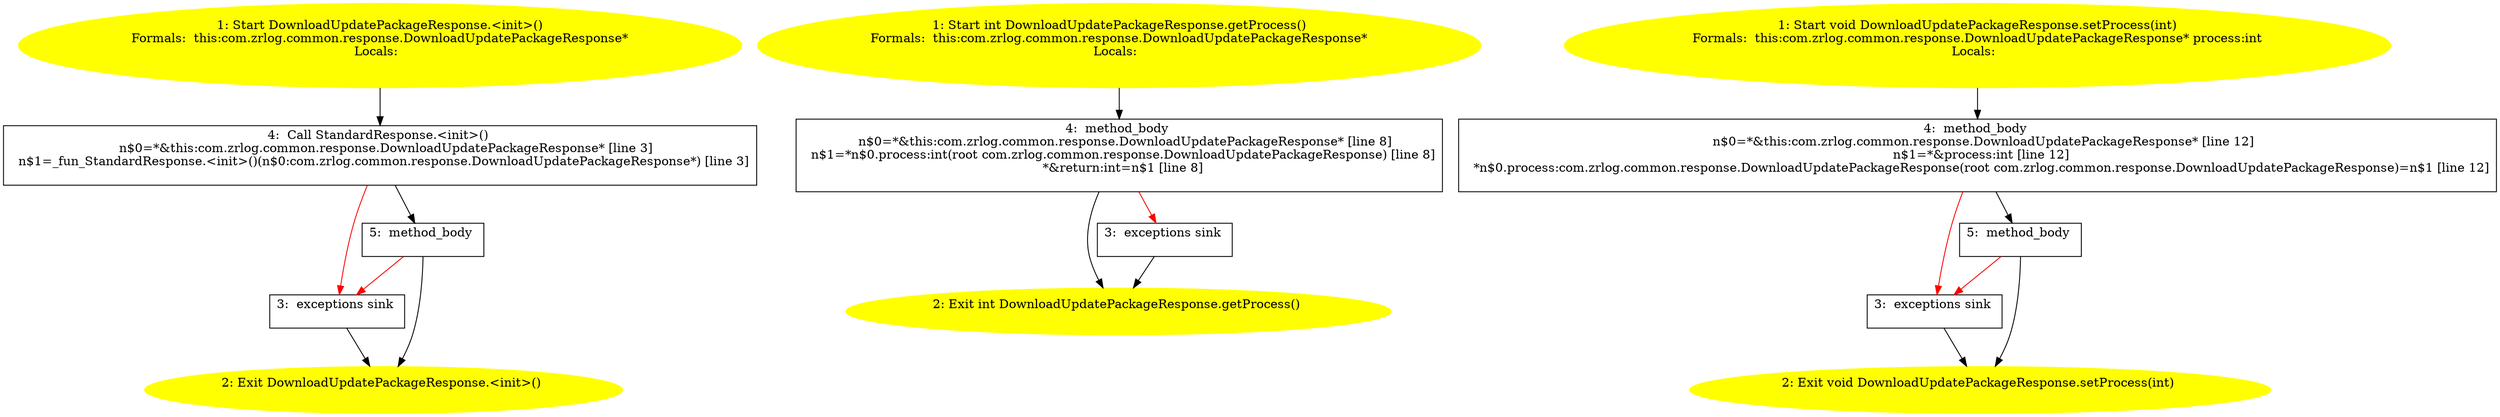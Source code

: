 /* @generated */
digraph cfg {
"com.zrlog.common.response.DownloadUpdatePackageResponse.<init>().80a89c30fa7a20dfff54693b8de73340_1" [label="1: Start DownloadUpdatePackageResponse.<init>()\nFormals:  this:com.zrlog.common.response.DownloadUpdatePackageResponse*\nLocals:  \n  " color=yellow style=filled]
	

	 "com.zrlog.common.response.DownloadUpdatePackageResponse.<init>().80a89c30fa7a20dfff54693b8de73340_1" -> "com.zrlog.common.response.DownloadUpdatePackageResponse.<init>().80a89c30fa7a20dfff54693b8de73340_4" ;
"com.zrlog.common.response.DownloadUpdatePackageResponse.<init>().80a89c30fa7a20dfff54693b8de73340_2" [label="2: Exit DownloadUpdatePackageResponse.<init>() \n  " color=yellow style=filled]
	

"com.zrlog.common.response.DownloadUpdatePackageResponse.<init>().80a89c30fa7a20dfff54693b8de73340_3" [label="3:  exceptions sink \n  " shape="box"]
	

	 "com.zrlog.common.response.DownloadUpdatePackageResponse.<init>().80a89c30fa7a20dfff54693b8de73340_3" -> "com.zrlog.common.response.DownloadUpdatePackageResponse.<init>().80a89c30fa7a20dfff54693b8de73340_2" ;
"com.zrlog.common.response.DownloadUpdatePackageResponse.<init>().80a89c30fa7a20dfff54693b8de73340_4" [label="4:  Call StandardResponse.<init>() \n   n$0=*&this:com.zrlog.common.response.DownloadUpdatePackageResponse* [line 3]\n  n$1=_fun_StandardResponse.<init>()(n$0:com.zrlog.common.response.DownloadUpdatePackageResponse*) [line 3]\n " shape="box"]
	

	 "com.zrlog.common.response.DownloadUpdatePackageResponse.<init>().80a89c30fa7a20dfff54693b8de73340_4" -> "com.zrlog.common.response.DownloadUpdatePackageResponse.<init>().80a89c30fa7a20dfff54693b8de73340_5" ;
	 "com.zrlog.common.response.DownloadUpdatePackageResponse.<init>().80a89c30fa7a20dfff54693b8de73340_4" -> "com.zrlog.common.response.DownloadUpdatePackageResponse.<init>().80a89c30fa7a20dfff54693b8de73340_3" [color="red" ];
"com.zrlog.common.response.DownloadUpdatePackageResponse.<init>().80a89c30fa7a20dfff54693b8de73340_5" [label="5:  method_body \n  " shape="box"]
	

	 "com.zrlog.common.response.DownloadUpdatePackageResponse.<init>().80a89c30fa7a20dfff54693b8de73340_5" -> "com.zrlog.common.response.DownloadUpdatePackageResponse.<init>().80a89c30fa7a20dfff54693b8de73340_2" ;
	 "com.zrlog.common.response.DownloadUpdatePackageResponse.<init>().80a89c30fa7a20dfff54693b8de73340_5" -> "com.zrlog.common.response.DownloadUpdatePackageResponse.<init>().80a89c30fa7a20dfff54693b8de73340_3" [color="red" ];
"com.zrlog.common.response.DownloadUpdatePackageResponse.getProcess():int.2ca57b081b06c8005986133458e5015a_1" [label="1: Start int DownloadUpdatePackageResponse.getProcess()\nFormals:  this:com.zrlog.common.response.DownloadUpdatePackageResponse*\nLocals:  \n  " color=yellow style=filled]
	

	 "com.zrlog.common.response.DownloadUpdatePackageResponse.getProcess():int.2ca57b081b06c8005986133458e5015a_1" -> "com.zrlog.common.response.DownloadUpdatePackageResponse.getProcess():int.2ca57b081b06c8005986133458e5015a_4" ;
"com.zrlog.common.response.DownloadUpdatePackageResponse.getProcess():int.2ca57b081b06c8005986133458e5015a_2" [label="2: Exit int DownloadUpdatePackageResponse.getProcess() \n  " color=yellow style=filled]
	

"com.zrlog.common.response.DownloadUpdatePackageResponse.getProcess():int.2ca57b081b06c8005986133458e5015a_3" [label="3:  exceptions sink \n  " shape="box"]
	

	 "com.zrlog.common.response.DownloadUpdatePackageResponse.getProcess():int.2ca57b081b06c8005986133458e5015a_3" -> "com.zrlog.common.response.DownloadUpdatePackageResponse.getProcess():int.2ca57b081b06c8005986133458e5015a_2" ;
"com.zrlog.common.response.DownloadUpdatePackageResponse.getProcess():int.2ca57b081b06c8005986133458e5015a_4" [label="4:  method_body \n   n$0=*&this:com.zrlog.common.response.DownloadUpdatePackageResponse* [line 8]\n  n$1=*n$0.process:int(root com.zrlog.common.response.DownloadUpdatePackageResponse) [line 8]\n  *&return:int=n$1 [line 8]\n " shape="box"]
	

	 "com.zrlog.common.response.DownloadUpdatePackageResponse.getProcess():int.2ca57b081b06c8005986133458e5015a_4" -> "com.zrlog.common.response.DownloadUpdatePackageResponse.getProcess():int.2ca57b081b06c8005986133458e5015a_2" ;
	 "com.zrlog.common.response.DownloadUpdatePackageResponse.getProcess():int.2ca57b081b06c8005986133458e5015a_4" -> "com.zrlog.common.response.DownloadUpdatePackageResponse.getProcess():int.2ca57b081b06c8005986133458e5015a_3" [color="red" ];
"com.zrlog.common.response.DownloadUpdatePackageResponse.setProcess(int):void.2e32113f97f28cc2e27dff882b9d0708_1" [label="1: Start void DownloadUpdatePackageResponse.setProcess(int)\nFormals:  this:com.zrlog.common.response.DownloadUpdatePackageResponse* process:int\nLocals:  \n  " color=yellow style=filled]
	

	 "com.zrlog.common.response.DownloadUpdatePackageResponse.setProcess(int):void.2e32113f97f28cc2e27dff882b9d0708_1" -> "com.zrlog.common.response.DownloadUpdatePackageResponse.setProcess(int):void.2e32113f97f28cc2e27dff882b9d0708_4" ;
"com.zrlog.common.response.DownloadUpdatePackageResponse.setProcess(int):void.2e32113f97f28cc2e27dff882b9d0708_2" [label="2: Exit void DownloadUpdatePackageResponse.setProcess(int) \n  " color=yellow style=filled]
	

"com.zrlog.common.response.DownloadUpdatePackageResponse.setProcess(int):void.2e32113f97f28cc2e27dff882b9d0708_3" [label="3:  exceptions sink \n  " shape="box"]
	

	 "com.zrlog.common.response.DownloadUpdatePackageResponse.setProcess(int):void.2e32113f97f28cc2e27dff882b9d0708_3" -> "com.zrlog.common.response.DownloadUpdatePackageResponse.setProcess(int):void.2e32113f97f28cc2e27dff882b9d0708_2" ;
"com.zrlog.common.response.DownloadUpdatePackageResponse.setProcess(int):void.2e32113f97f28cc2e27dff882b9d0708_4" [label="4:  method_body \n   n$0=*&this:com.zrlog.common.response.DownloadUpdatePackageResponse* [line 12]\n  n$1=*&process:int [line 12]\n  *n$0.process:com.zrlog.common.response.DownloadUpdatePackageResponse(root com.zrlog.common.response.DownloadUpdatePackageResponse)=n$1 [line 12]\n " shape="box"]
	

	 "com.zrlog.common.response.DownloadUpdatePackageResponse.setProcess(int):void.2e32113f97f28cc2e27dff882b9d0708_4" -> "com.zrlog.common.response.DownloadUpdatePackageResponse.setProcess(int):void.2e32113f97f28cc2e27dff882b9d0708_5" ;
	 "com.zrlog.common.response.DownloadUpdatePackageResponse.setProcess(int):void.2e32113f97f28cc2e27dff882b9d0708_4" -> "com.zrlog.common.response.DownloadUpdatePackageResponse.setProcess(int):void.2e32113f97f28cc2e27dff882b9d0708_3" [color="red" ];
"com.zrlog.common.response.DownloadUpdatePackageResponse.setProcess(int):void.2e32113f97f28cc2e27dff882b9d0708_5" [label="5:  method_body \n  " shape="box"]
	

	 "com.zrlog.common.response.DownloadUpdatePackageResponse.setProcess(int):void.2e32113f97f28cc2e27dff882b9d0708_5" -> "com.zrlog.common.response.DownloadUpdatePackageResponse.setProcess(int):void.2e32113f97f28cc2e27dff882b9d0708_2" ;
	 "com.zrlog.common.response.DownloadUpdatePackageResponse.setProcess(int):void.2e32113f97f28cc2e27dff882b9d0708_5" -> "com.zrlog.common.response.DownloadUpdatePackageResponse.setProcess(int):void.2e32113f97f28cc2e27dff882b9d0708_3" [color="red" ];
}
